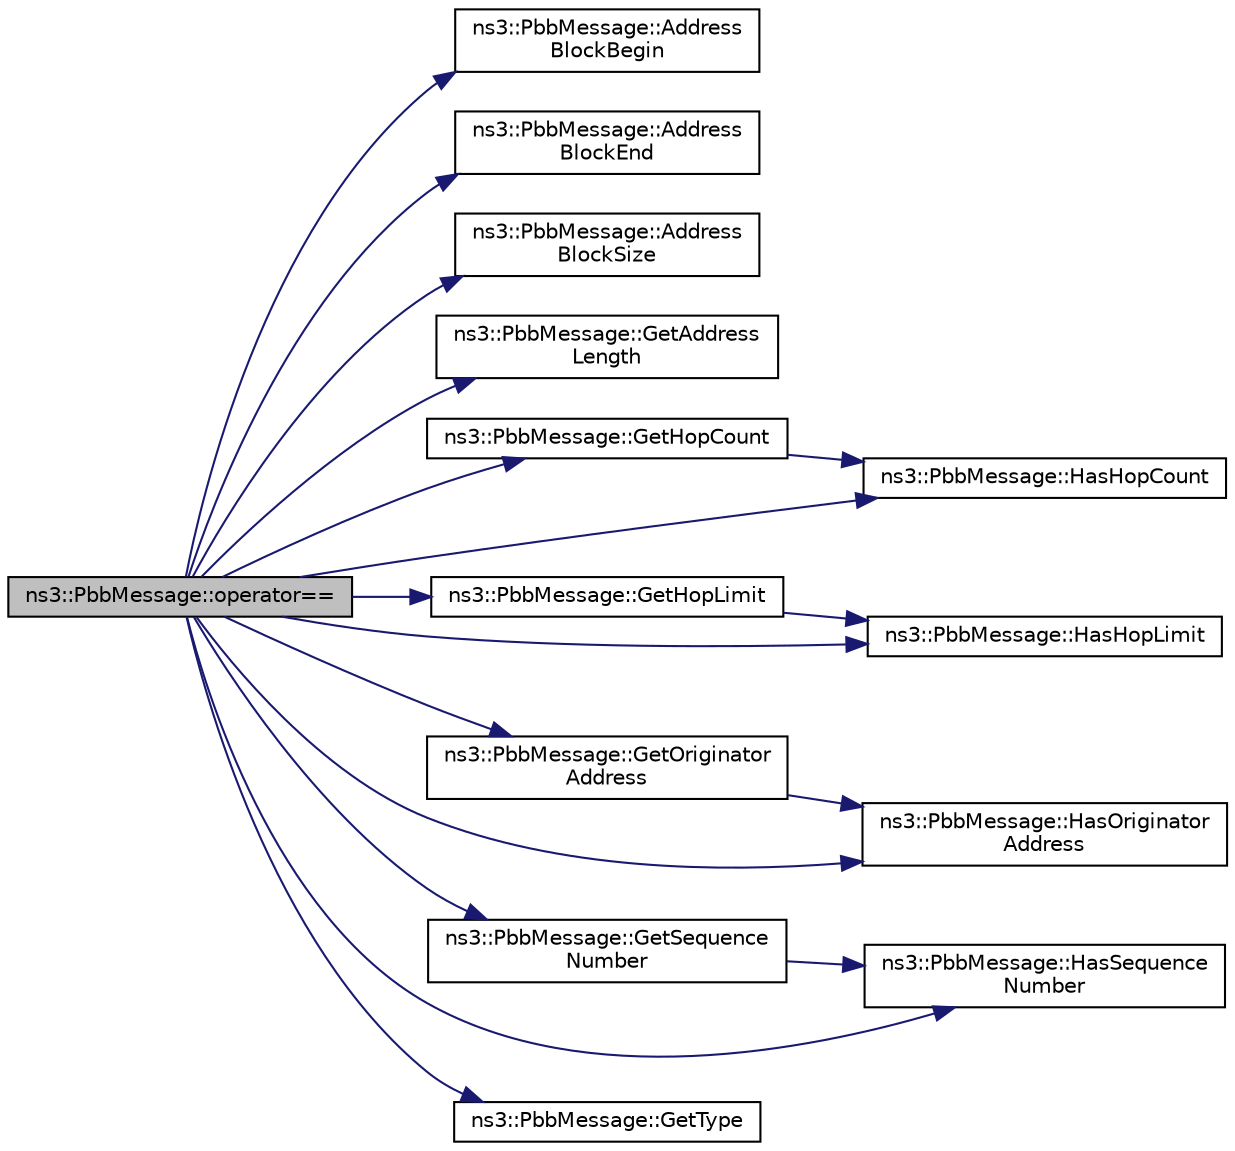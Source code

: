 digraph "ns3::PbbMessage::operator=="
{
 // LATEX_PDF_SIZE
  edge [fontname="Helvetica",fontsize="10",labelfontname="Helvetica",labelfontsize="10"];
  node [fontname="Helvetica",fontsize="10",shape=record];
  rankdir="LR";
  Node1 [label="ns3::PbbMessage::operator==",height=0.2,width=0.4,color="black", fillcolor="grey75", style="filled", fontcolor="black",tooltip="Equality operator for PbbMessage."];
  Node1 -> Node2 [color="midnightblue",fontsize="10",style="solid",fontname="Helvetica"];
  Node2 [label="ns3::PbbMessage::Address\lBlockBegin",height=0.2,width=0.4,color="black", fillcolor="white", style="filled",URL="$classns3_1_1_pbb_message.html#a389f90196ba0745c85d0d4c3634a9a7a",tooltip=" "];
  Node1 -> Node3 [color="midnightblue",fontsize="10",style="solid",fontname="Helvetica"];
  Node3 [label="ns3::PbbMessage::Address\lBlockEnd",height=0.2,width=0.4,color="black", fillcolor="white", style="filled",URL="$classns3_1_1_pbb_message.html#a4345c092167c0e61584a7bbe2f5e73cb",tooltip=" "];
  Node1 -> Node4 [color="midnightblue",fontsize="10",style="solid",fontname="Helvetica"];
  Node4 [label="ns3::PbbMessage::Address\lBlockSize",height=0.2,width=0.4,color="black", fillcolor="white", style="filled",URL="$classns3_1_1_pbb_message.html#a26535b520b50aba1e49ae35a8c99d250",tooltip=" "];
  Node1 -> Node5 [color="midnightblue",fontsize="10",style="solid",fontname="Helvetica"];
  Node5 [label="ns3::PbbMessage::GetAddress\lLength",height=0.2,width=0.4,color="black", fillcolor="white", style="filled",URL="$classns3_1_1_pbb_message.html#abc3011e4ca197ddc8ae7a9a1f18d779f",tooltip="Returns address length (IPV4 3 or IPV6 15)"];
  Node1 -> Node6 [color="midnightblue",fontsize="10",style="solid",fontname="Helvetica"];
  Node6 [label="ns3::PbbMessage::GetHopCount",height=0.2,width=0.4,color="black", fillcolor="white", style="filled",URL="$classns3_1_1_pbb_message.html#a3d76377a8c05b44055f6f40103a19264",tooltip=" "];
  Node6 -> Node7 [color="midnightblue",fontsize="10",style="solid",fontname="Helvetica"];
  Node7 [label="ns3::PbbMessage::HasHopCount",height=0.2,width=0.4,color="black", fillcolor="white", style="filled",URL="$classns3_1_1_pbb_message.html#aafe081fade94f3a34db0074e501f4d12",tooltip="Tests whether or not this message has a hop count."];
  Node1 -> Node8 [color="midnightblue",fontsize="10",style="solid",fontname="Helvetica"];
  Node8 [label="ns3::PbbMessage::GetHopLimit",height=0.2,width=0.4,color="black", fillcolor="white", style="filled",URL="$classns3_1_1_pbb_message.html#ab7ef622c402b8477e0b9f8dc484ddb0c",tooltip=" "];
  Node8 -> Node9 [color="midnightblue",fontsize="10",style="solid",fontname="Helvetica"];
  Node9 [label="ns3::PbbMessage::HasHopLimit",height=0.2,width=0.4,color="black", fillcolor="white", style="filled",URL="$classns3_1_1_pbb_message.html#a585a6feb908c8f09aecfd30e3e572dd1",tooltip="Tests whether or not this message has a hop limit."];
  Node1 -> Node10 [color="midnightblue",fontsize="10",style="solid",fontname="Helvetica"];
  Node10 [label="ns3::PbbMessage::GetOriginator\lAddress",height=0.2,width=0.4,color="black", fillcolor="white", style="filled",URL="$classns3_1_1_pbb_message.html#ada5299287edf73d7c879bf99d8f0b7af",tooltip=" "];
  Node10 -> Node11 [color="midnightblue",fontsize="10",style="solid",fontname="Helvetica"];
  Node11 [label="ns3::PbbMessage::HasOriginator\lAddress",height=0.2,width=0.4,color="black", fillcolor="white", style="filled",URL="$classns3_1_1_pbb_message.html#a7d9559a0c56c026366de1a4433187f5d",tooltip="Tests whether or not this message has an originator address."];
  Node1 -> Node12 [color="midnightblue",fontsize="10",style="solid",fontname="Helvetica"];
  Node12 [label="ns3::PbbMessage::GetSequence\lNumber",height=0.2,width=0.4,color="black", fillcolor="white", style="filled",URL="$classns3_1_1_pbb_message.html#a56adf96d31308dc9dfde4fae0da7609f",tooltip=" "];
  Node12 -> Node13 [color="midnightblue",fontsize="10",style="solid",fontname="Helvetica"];
  Node13 [label="ns3::PbbMessage::HasSequence\lNumber",height=0.2,width=0.4,color="black", fillcolor="white", style="filled",URL="$classns3_1_1_pbb_message.html#aa51d7d39c290615aa45c7f480c04925f",tooltip="Tests whether or not this message has a sequence number."];
  Node1 -> Node14 [color="midnightblue",fontsize="10",style="solid",fontname="Helvetica"];
  Node14 [label="ns3::PbbMessage::GetType",height=0.2,width=0.4,color="black", fillcolor="white", style="filled",URL="$classns3_1_1_pbb_message.html#ad4a7d65c43e36cc62880952bc8d877f2",tooltip=" "];
  Node1 -> Node7 [color="midnightblue",fontsize="10",style="solid",fontname="Helvetica"];
  Node1 -> Node9 [color="midnightblue",fontsize="10",style="solid",fontname="Helvetica"];
  Node1 -> Node11 [color="midnightblue",fontsize="10",style="solid",fontname="Helvetica"];
  Node1 -> Node13 [color="midnightblue",fontsize="10",style="solid",fontname="Helvetica"];
}
